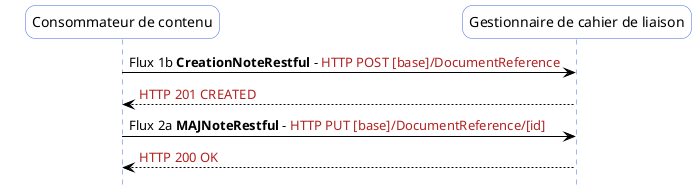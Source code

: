 @startuml
hide footbox

skinparam sequence {
 arrowColor black
 ParticipantBorderColor RoyalBlue
 ParticipantBackgroundColor white
 LifeLineBorderColor RoyalBlue
 LifeLineBackgroundColor RoyalBlue
 ParticipantFontSize 14
 ParticipantFontName arial
 ParticipantPadding 20
}
skinparam  roundcorner 20


participant "Consommateur de contenu" as CONT
participant "Gestionnaire de cahier de liaison" as INFRA


CONT-[#black]> INFRA : Flux 1b **CreationNoteRestful** - <color #FireBrick>HTTP POST [base]/DocumentReference</color>
INFRA-[#black]-> CONT : <color #FireBrick>HTTP 201 CREATED</color>

CONT-[#black]> INFRA : Flux 2a **MAJNoteRestful** - <color #FireBrick>HTTP PUT [base]/DocumentReference/[id]</color>
INFRA-[#black]-> CONT : <color #FireBrick>HTTP 200 OK</color>

@enduml